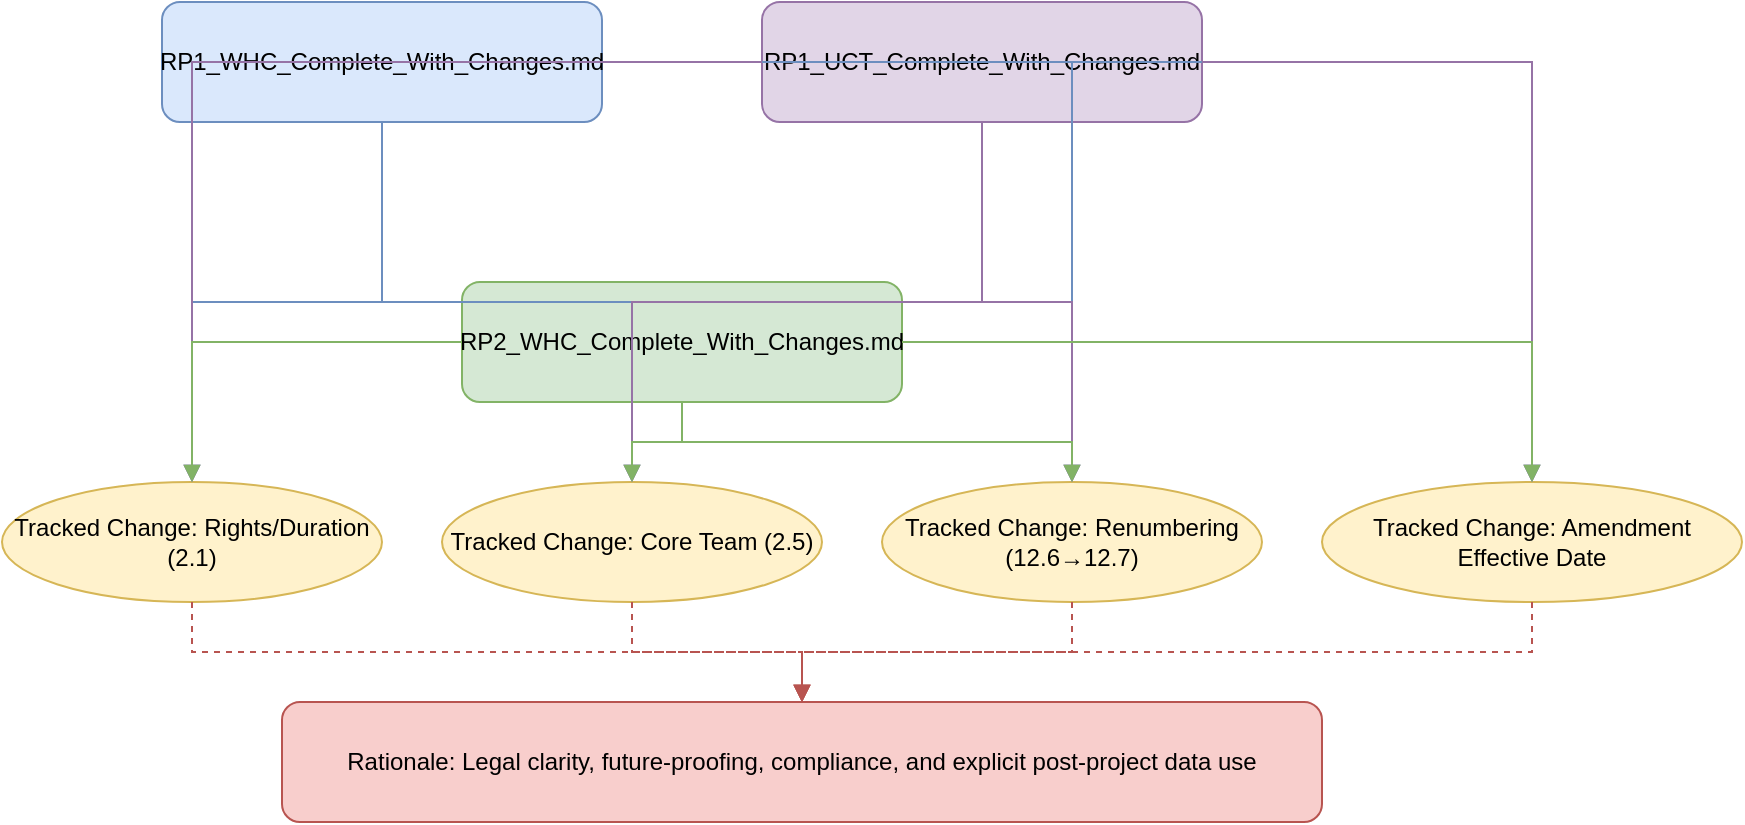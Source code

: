 <mxfile version="27.0.1" pages="2">
  <diagram id="legal-docs-amendments" name="Legal Document Amendments">
    <mxGraphModel dx="1500" dy="800" grid="1" gridSize="10" guides="1" tooltips="1" connect="1" arrows="1" fold="1" page="1" pageScale="1" pageWidth="850" pageHeight="1100" math="0" shadow="0">
      <root>
        <mxCell id="0" />
        <mxCell id="1" parent="0" />
        <!-- Document Nodes -->
        <mxCell id="2" value="RP1_WHC_Complete_With_Changes.md" style="rounded=1;whiteSpace=wrap;html=1;fillColor=#dae8fc;strokeColor=#6c8ebf;" vertex="1" parent="1">
          <mxGeometry x="120" y="80" width="220" height="60" as="geometry" />
        </mxCell>
        <mxCell id="3" value="RP1_UCT_Complete_With_Changes.md" style="rounded=1;whiteSpace=wrap;html=1;fillColor=#e1d5e7;strokeColor=#9673a6;" vertex="1" parent="1">
          <mxGeometry x="420" y="80" width="220" height="60" as="geometry" />
        </mxCell>
        <mxCell id="4" value="RP2_WHC_Complete_With_Changes.md" style="rounded=1;whiteSpace=wrap;html=1;fillColor=#d5e8d4;strokeColor=#82b366;" vertex="1" parent="1">
          <mxGeometry x="270" y="220" width="220" height="60" as="geometry" />
        </mxCell>
        <!-- Update Types -->
        <mxCell id="5" value="Tracked Change: Rights/Duration (2.1)" style="ellipse;whiteSpace=wrap;html=1;fillColor=#fff2cc;strokeColor=#d6b656;" vertex="1" parent="1">
          <mxGeometry x="40" y="320" width="190" height="60" as="geometry" />
        </mxCell>
        <mxCell id="6" value="Tracked Change: Core Team (2.5)" style="ellipse;whiteSpace=wrap;html=1;fillColor=#fff2cc;strokeColor=#d6b656;" vertex="1" parent="1">
          <mxGeometry x="260" y="320" width="190" height="60" as="geometry" />
        </mxCell>
        <mxCell id="7" value="Tracked Change: Renumbering (12.6→12.7)" style="ellipse;whiteSpace=wrap;html=1;fillColor=#fff2cc;strokeColor=#d6b656;" vertex="1" parent="1">
          <mxGeometry x="480" y="320" width="190" height="60" as="geometry" />
        </mxCell>
        <mxCell id="8" value="Tracked Change: Amendment Effective Date" style="ellipse;whiteSpace=wrap;html=1;fillColor=#fff2cc;strokeColor=#d6b656;" vertex="1" parent="1">
          <mxGeometry x="700" y="320" width="210" height="60" as="geometry" />
        </mxCell>
        <!-- Rationales -->
        <mxCell id="9" value="Rationale: Legal clarity, future-proofing, compliance, and explicit post-project data use" style="rounded=1;whiteSpace=wrap;html=1;fillColor=#f8cecc;strokeColor=#b85450;" vertex="1" parent="1">
          <mxGeometry x="180" y="430" width="520" height="60" as="geometry" />
        </mxCell>
        <!-- Edges from Docs to Updates -->
        <mxCell id="10" style="edgeStyle=orthogonalEdgeStyle;rounded=0;orthogonalLoop=1;jettySize=auto;html=1;endArrow=block;endFill=1;strokeColor=#6c8ebf;" edge="1" parent="1" source="2" target="5">
          <mxGeometry relative="1" as="geometry" />
        </mxCell>
        <mxCell id="11" style="edgeStyle=orthogonalEdgeStyle;rounded=0;orthogonalLoop=1;jettySize=auto;html=1;endArrow=block;endFill=1;strokeColor=#6c8ebf;" edge="1" parent="1" source="2" target="6">
          <mxGeometry relative="1" as="geometry" />
        </mxCell>
        <mxCell id="12" style="edgeStyle=orthogonalEdgeStyle;rounded=0;orthogonalLoop=1;jettySize=auto;html=1;endArrow=block;endFill=1;strokeColor=#6c8ebf;" edge="1" parent="1" source="2" target="7">
          <mxGeometry relative="1" as="geometry" />
        </mxCell>
        <mxCell id="13" style="edgeStyle=orthogonalEdgeStyle;rounded=0;orthogonalLoop=1;jettySize=auto;html=1;endArrow=block;endFill=1;strokeColor=#6c8ebf;" edge="1" parent="1" source="2" target="8">
          <mxGeometry relative="1" as="geometry" />
        </mxCell>
        <mxCell id="14" style="edgeStyle=orthogonalEdgeStyle;rounded=0;orthogonalLoop=1;jettySize=auto;html=1;endArrow=block;endFill=1;strokeColor=#9673a6;" edge="1" parent="1" source="3" target="5">
          <mxGeometry relative="1" as="geometry" />
        </mxCell>
        <mxCell id="15" style="edgeStyle=orthogonalEdgeStyle;rounded=0;orthogonalLoop=1;jettySize=auto;html=1;endArrow=block;endFill=1;strokeColor=#9673a6;" edge="1" parent="1" source="3" target="6">
          <mxGeometry relative="1" as="geometry" />
        </mxCell>
        <mxCell id="16" style="edgeStyle=orthogonalEdgeStyle;rounded=0;orthogonalLoop=1;jettySize=auto;html=1;endArrow=block;endFill=1;strokeColor=#9673a6;" edge="1" parent="1" source="3" target="7">
          <mxGeometry relative="1" as="geometry" />
        </mxCell>
        <mxCell id="17" style="edgeStyle=orthogonalEdgeStyle;rounded=0;orthogonalLoop=1;jettySize=auto;html=1;endArrow=block;endFill=1;strokeColor=#9673a6;" edge="1" parent="1" source="3" target="8">
          <mxGeometry relative="1" as="geometry" />
        </mxCell>
        <mxCell id="18" style="edgeStyle=orthogonalEdgeStyle;rounded=0;orthogonalLoop=1;jettySize=auto;html=1;endArrow=block;endFill=1;strokeColor=#82b366;" edge="1" parent="1" source="4" target="5">
          <mxGeometry relative="1" as="geometry" />
        </mxCell>
        <mxCell id="19" style="edgeStyle=orthogonalEdgeStyle;rounded=0;orthogonalLoop=1;jettySize=auto;html=1;endArrow=block;endFill=1;strokeColor=#82b366;" edge="1" parent="1" source="4" target="6">
          <mxGeometry relative="1" as="geometry" />
        </mxCell>
        <mxCell id="20" style="edgeStyle=orthogonalEdgeStyle;rounded=0;orthogonalLoop=1;jettySize=auto;html=1;endArrow=block;endFill=1;strokeColor=#82b366;" edge="1" parent="1" source="4" target="7">
          <mxGeometry relative="1" as="geometry" />
        </mxCell>
        <mxCell id="21" style="edgeStyle=orthogonalEdgeStyle;rounded=0;orthogonalLoop=1;jettySize=auto;html=1;endArrow=block;endFill=1;strokeColor=#82b366;" edge="1" parent="1" source="4" target="8">
          <mxGeometry relative="1" as="geometry" />
        </mxCell>
        <!-- Edges from Updates to Rationale -->
        <mxCell id="22" style="edgeStyle=orthogonalEdgeStyle;rounded=0;orthogonalLoop=1;jettySize=auto;html=1;dashed=1;endArrow=block;endFill=1;strokeColor=#b85450;" edge="1" parent="1" source="5" target="9">
          <mxGeometry relative="1" as="geometry" />
        </mxCell>
        <mxCell id="23" style="edgeStyle=orthogonalEdgeStyle;rounded=0;orthogonalLoop=1;jettySize=auto;html=1;dashed=1;endArrow=block;endFill=1;strokeColor=#b85450;" edge="1" parent="1" source="6" target="9">
          <mxGeometry relative="1" as="geometry" />
        </mxCell>
        <mxCell id="24" style="edgeStyle=orthogonalEdgeStyle;rounded=0;orthogonalLoop=1;jettySize=auto;html=1;dashed=1;endArrow=block;endFill=1;strokeColor=#b85450;" edge="1" parent="1" source="7" target="9">
          <mxGeometry relative="1" as="geometry" />
        </mxCell>
        <mxCell id="25" style="edgeStyle=orthogonalEdgeStyle;rounded=0;orthogonalLoop=1;jettySize=auto;html=1;dashed=1;endArrow=block;endFill=1;strokeColor=#b85450;" edge="1" parent="1" source="8" target="9">
          <mxGeometry relative="1" as="geometry" />
        </mxCell>
      </root>
    </mxGraphModel>
  </diagram>
  <diagram id="qc0jCQibeOfaVvD97Ycb" name="Page-2">
    <mxGraphModel dx="1218" dy="815" grid="1" gridSize="10" guides="1" tooltips="1" connect="1" arrows="1" fold="1" page="1" pageScale="1" pageWidth="1169" pageHeight="827" math="0" shadow="0">
      <root>
        <mxCell id="0" />
        <mxCell id="1" parent="0" />
        <mxCell id="jbARCLfDPxoW56LHO7_I-1" value="" style="rounded=0;whiteSpace=wrap;html=1;fillColor=#f5f5f5;strokeColor=#666666;fontColor=#333333;" vertex="1" parent="1">
          <mxGeometry x="60" y="10" width="880" height="600" as="geometry" />
        </mxCell>
        <mxCell id="jbARCLfDPxoW56LHO7_I-2" value="&lt;b&gt;RP1_Old_WHC Document&lt;/b&gt;" style="rounded=0;whiteSpace=wrap;html=1;fillColor=#e1d5e7;strokeColor=#9673a6;" vertex="1" parent="1">
          <mxGeometry x="730" y="60" width="150" height="40" as="geometry" />
        </mxCell>
        <mxCell id="jbARCLfDPxoW56LHO7_I-3" value="&lt;b&gt;Amendment Provisions&lt;/b&gt;" style="rounded=0;whiteSpace=wrap;html=1;fillColor=#dae8fc;strokeColor=#6c8ebf;" vertex="1" parent="1">
          <mxGeometry x="80" y="60" width="200" height="40" as="geometry" />
        </mxCell>
        <mxCell id="jbARCLfDPxoW56LHO7_I-4" value="&lt;b&gt;RP1_UCT Document&lt;/b&gt;" style="rounded=0;whiteSpace=wrap;html=1;fillColor=#d5e8d4;strokeColor=#82b366;" vertex="1" parent="1">
          <mxGeometry x="280" y="60" width="150" height="40" as="geometry" />
        </mxCell>
        <mxCell id="jbARCLfDPxoW56LHO7_I-5" value="&lt;b&gt;RP1_WHC Document&lt;/b&gt;" style="rounded=0;whiteSpace=wrap;html=1;fillColor=#ffe6cc;strokeColor=#d79b00;" vertex="1" parent="1">
          <mxGeometry x="430" y="60" width="150" height="40" as="geometry" />
        </mxCell>
        <mxCell id="jbARCLfDPxoW56LHO7_I-6" value="&lt;b&gt;RP2_WHC Document&lt;/b&gt;" style="rounded=0;whiteSpace=wrap;html=1;fillColor=#fff2cc;strokeColor=#d6b656;" vertex="1" parent="1">
          <mxGeometry x="580" y="60" width="150" height="40" as="geometry" />
        </mxCell>
        <mxCell id="jbARCLfDPxoW56LHO7_I-7" value="&lt;b&gt;New Definitions&lt;/b&gt;" style="rounded=1;whiteSpace=wrap;html=1;fillColor=#dae8fc;strokeColor=#6c8ebf;" vertex="1" parent="1">
          <mxGeometry x="80" y="120" width="200" height="50" as="geometry" />
        </mxCell>
        <mxCell id="jbARCLfDPxoW56LHO7_I-8" value="Definitions Section 1.x&lt;br&gt;(Azure, Cloud Migration, DAC, etc.)" style="rounded=1;whiteSpace=wrap;html=1;fillColor=#d5e8d4;strokeColor=#82b366;" vertex="1" parent="1">
          <mxGeometry x="280" y="120" width="150" height="50" as="geometry" />
        </mxCell>
        <mxCell id="jbARCLfDPxoW56LHO7_I-9" value="Definitions Section 1.x&lt;br&gt;(Azure, Cloud Migration, DAC, etc.)" style="rounded=1;whiteSpace=wrap;html=1;fillColor=#ffe6cc;strokeColor=#d79b00;" vertex="1" parent="1">
          <mxGeometry x="430" y="120" width="150" height="50" as="geometry" />
        </mxCell>
        <mxCell id="jbARCLfDPxoW56LHO7_I-10" value="Definitions Section 1.x&lt;br&gt;(Azure, Cloud Migration, DAC, etc.)" style="rounded=1;whiteSpace=wrap;html=1;fillColor=#fff2cc;strokeColor=#d6b656;" vertex="1" parent="1">
          <mxGeometry x="580" y="120" width="150" height="50" as="geometry" />
        </mxCell>
        <mxCell id="jbARCLfDPxoW56LHO7_I-11" value="Definitions Section 1.x&lt;br&gt;(Azure, Cloud Migration, DAC, etc.)" style="rounded=1;whiteSpace=wrap;html=1;fillColor=#e1d5e7;strokeColor=#9673a6;" vertex="1" parent="1">
          <mxGeometry x="730" y="120" width="150" height="50" as="geometry" />
        </mxCell>
        <mxCell id="jbARCLfDPxoW56LHO7_I-12" value="&lt;b&gt;Agreement Term Change&lt;/b&gt;" style="rounded=1;whiteSpace=wrap;html=1;fillColor=#dae8fc;strokeColor=#6c8ebf;" vertex="1" parent="1">
          <mxGeometry x="80" y="190" width="200" height="50" as="geometry" />
        </mxCell>
        <mxCell id="jbARCLfDPxoW56LHO7_I-13" value="Section 2.1&lt;br&gt;Extended for Post-Project Data Use" style="rounded=1;whiteSpace=wrap;html=1;fillColor=#d5e8d4;strokeColor=#82b366;" vertex="1" parent="1">
          <mxGeometry x="280" y="190" width="150" height="50" as="geometry" />
        </mxCell>
        <mxCell id="jbARCLfDPxoW56LHO7_I-14" value="Section 2.1&lt;br&gt;Extended for Post-Project Data Use" style="rounded=1;whiteSpace=wrap;html=1;fillColor=#ffe6cc;strokeColor=#d79b00;" vertex="1" parent="1">
          <mxGeometry x="430" y="190" width="150" height="50" as="geometry" />
        </mxCell>
        <mxCell id="jbARCLfDPxoW56LHO7_I-15" value="Section 2.1&lt;br&gt;Extended for Post-Project Data Use" style="rounded=1;whiteSpace=wrap;html=1;fillColor=#fff2cc;strokeColor=#d6b656;" vertex="1" parent="1">
          <mxGeometry x="580" y="190" width="150" height="50" as="geometry" />
        </mxCell>
        <mxCell id="jbARCLfDPxoW56LHO7_I-16" value="Section 2.1&lt;br&gt;Extended for Post-Project Data Use" style="rounded=1;whiteSpace=wrap;html=1;fillColor=#e1d5e7;strokeColor=#9673a6;" vertex="1" parent="1">
          <mxGeometry x="730" y="190" width="150" height="50" as="geometry" />
        </mxCell>
        <mxCell id="jbARCLfDPxoW56LHO7_I-17" value="&lt;b&gt;Cloud Migration Authorization&lt;/b&gt;" style="rounded=1;whiteSpace=wrap;html=1;fillColor=#dae8fc;strokeColor=#6c8ebf;" vertex="1" parent="1">
          <mxGeometry x="80" y="260" width="200" height="50" as="geometry" />
        </mxCell>
        <mxCell id="jbARCLfDPxoW56LHO7_I-18" value="Section 2.X&lt;br&gt;Azure Migration &amp;amp; Security" style="rounded=1;whiteSpace=wrap;html=1;fillColor=#d5e8d4;strokeColor=#82b366;" vertex="1" parent="1">
          <mxGeometry x="280" y="260" width="150" height="50" as="geometry" />
        </mxCell>
        <mxCell id="jbARCLfDPxoW56LHO7_I-19" value="Section 2.X&lt;br&gt;Azure Migration &amp;amp; Security" style="rounded=1;whiteSpace=wrap;html=1;fillColor=#ffe6cc;strokeColor=#d79b00;" vertex="1" parent="1">
          <mxGeometry x="430" y="260" width="150" height="50" as="geometry" />
        </mxCell>
        <mxCell id="jbARCLfDPxoW56LHO7_I-20" value="Section 2.19&lt;br&gt;Azure Migration &amp;amp; Security" style="rounded=1;whiteSpace=wrap;html=1;fillColor=#fff2cc;strokeColor=#d6b656;" vertex="1" parent="1">
          <mxGeometry x="580" y="260" width="150" height="50" as="geometry" />
        </mxCell>
        <mxCell id="jbARCLfDPxoW56LHO7_I-21" value="Section 2.19&lt;br&gt;Azure Migration &amp;amp; Security" style="rounded=1;whiteSpace=wrap;html=1;fillColor=#e1d5e7;strokeColor=#9673a6;" vertex="1" parent="1">
          <mxGeometry x="730" y="260" width="150" height="50" as="geometry" />
        </mxCell>
        <mxCell id="jbARCLfDPxoW56LHO7_I-22" value="&lt;b&gt;External Researcher Access&lt;/b&gt;" style="rounded=1;whiteSpace=wrap;html=1;fillColor=#dae8fc;strokeColor=#6c8ebf;" vertex="1" parent="1">
          <mxGeometry x="80" y="330" width="200" height="50" as="geometry" />
        </mxCell>
        <mxCell id="jbARCLfDPxoW56LHO7_I-23" value="Section 2.Y&lt;br&gt;External Access Rules" style="rounded=1;whiteSpace=wrap;html=1;fillColor=#d5e8d4;strokeColor=#82b366;" vertex="1" parent="1">
          <mxGeometry x="280" y="330" width="150" height="50" as="geometry" />
        </mxCell>
        <mxCell id="jbARCLfDPxoW56LHO7_I-24" value="Section 2.Y&lt;br&gt;External Access Rules" style="rounded=1;whiteSpace=wrap;html=1;fillColor=#ffe6cc;strokeColor=#d79b00;" vertex="1" parent="1">
          <mxGeometry x="430" y="330" width="150" height="50" as="geometry" />
        </mxCell>
        <mxCell id="jbARCLfDPxoW56LHO7_I-25" value="Section 2.20&lt;br&gt;External Access Rules" style="rounded=1;whiteSpace=wrap;html=1;fillColor=#fff2cc;strokeColor=#d6b656;" vertex="1" parent="1">
          <mxGeometry x="580" y="330" width="150" height="50" as="geometry" />
        </mxCell>
        <mxCell id="jbARCLfDPxoW56LHO7_I-26" value="Section 2.20&lt;br&gt;External Access Rules" style="rounded=1;whiteSpace=wrap;html=1;fillColor=#e1d5e7;strokeColor=#9673a6;" vertex="1" parent="1">
          <mxGeometry x="730" y="330" width="150" height="50" as="geometry" />
        </mxCell>
        <mxCell id="jbARCLfDPxoW56LHO7_I-27" value="&lt;b&gt;Post-Project Data Use&lt;/b&gt;" style="rounded=1;whiteSpace=wrap;html=1;fillColor=#dae8fc;strokeColor=#6c8ebf;" vertex="1" parent="1">
          <mxGeometry x="80" y="400" width="200" height="50" as="geometry" />
        </mxCell>
        <mxCell id="jbARCLfDPxoW56LHO7_I-28" value="Section 2.Z&lt;br&gt;Data Retention Periods" style="rounded=1;whiteSpace=wrap;html=1;fillColor=#d5e8d4;strokeColor=#82b366;" vertex="1" parent="1">
          <mxGeometry x="280" y="400" width="150" height="50" as="geometry" />
        </mxCell>
        <mxCell id="jbARCLfDPxoW56LHO7_I-29" value="Section 2.Z&lt;br&gt;Data Retention Periods" style="rounded=1;whiteSpace=wrap;html=1;fillColor=#ffe6cc;strokeColor=#d79b00;" vertex="1" parent="1">
          <mxGeometry x="430" y="400" width="150" height="50" as="geometry" />
        </mxCell>
        <mxCell id="jbARCLfDPxoW56LHO7_I-30" value="Section 2.21&lt;br&gt;Data Retention Periods" style="rounded=1;whiteSpace=wrap;html=1;fillColor=#fff2cc;strokeColor=#d6b656;" vertex="1" parent="1">
          <mxGeometry x="580" y="400" width="150" height="50" as="geometry" />
        </mxCell>
        <mxCell id="jbARCLfDPxoW56LHO7_I-31" value="Section 2.21&lt;br&gt;Data Retention Periods" style="rounded=1;whiteSpace=wrap;html=1;fillColor=#e1d5e7;strokeColor=#9673a6;" vertex="1" parent="1">
          <mxGeometry x="730" y="400" width="150" height="50" as="geometry" />
        </mxCell>
        <mxCell id="jbARCLfDPxoW56LHO7_I-32" value="&lt;b&gt;Security Provisions&lt;/b&gt;" style="rounded=1;whiteSpace=wrap;html=1;fillColor=#dae8fc;strokeColor=#6c8ebf;" vertex="1" parent="1">
          <mxGeometry x="80" y="470" width="200" height="50" as="geometry" />
        </mxCell>
        <mxCell id="jbARCLfDPxoW56LHO7_I-33" value="Section 6&lt;br&gt;Enhanced Cloud Safeguards" style="rounded=1;whiteSpace=wrap;html=1;fillColor=#d5e8d4;strokeColor=#82b366;" vertex="1" parent="1">
          <mxGeometry x="280" y="470" width="150" height="50" as="geometry" />
        </mxCell>
        <mxCell id="jbARCLfDPxoW56LHO7_I-34" value="Section 6&lt;br&gt;Enhanced Cloud Safeguards" style="rounded=1;whiteSpace=wrap;html=1;fillColor=#ffe6cc;strokeColor=#d79b00;" vertex="1" parent="1">
          <mxGeometry x="430" y="470" width="150" height="50" as="geometry" />
        </mxCell>
        <mxCell id="jbARCLfDPxoW56LHO7_I-35" value="Section 6&lt;br&gt;Enhanced Cloud Safeguards" style="rounded=1;whiteSpace=wrap;html=1;fillColor=#fff2cc;strokeColor=#d6b656;" vertex="1" parent="1">
          <mxGeometry x="580" y="470" width="150" height="50" as="geometry" />
        </mxCell>
        <mxCell id="jbARCLfDPxoW56LHO7_I-36" value="Section 6&lt;br&gt;Enhanced Cloud Safeguards" style="rounded=1;whiteSpace=wrap;html=1;fillColor=#e1d5e7;strokeColor=#9673a6;" vertex="1" parent="1">
          <mxGeometry x="730" y="470" width="150" height="50" as="geometry" />
        </mxCell>
        <mxCell id="jbARCLfDPxoW56LHO7_I-37" value="&lt;b&gt;Security Breach Provisions&lt;/b&gt;" style="rounded=1;whiteSpace=wrap;html=1;fillColor=#dae8fc;strokeColor=#6c8ebf;" vertex="1" parent="1">
          <mxGeometry x="80" y="540" width="200" height="50" as="geometry" />
        </mxCell>
        <mxCell id="jbARCLfDPxoW56LHO7_I-38" value="Section 7&lt;br&gt;Extended Notifications" style="rounded=1;whiteSpace=wrap;html=1;fillColor=#d5e8d4;strokeColor=#82b366;" vertex="1" parent="1">
          <mxGeometry x="280" y="540" width="150" height="50" as="geometry" />
        </mxCell>
        <mxCell id="jbARCLfDPxoW56LHO7_I-39" value="Section 7&lt;br&gt;Extended Notifications" style="rounded=1;whiteSpace=wrap;html=1;fillColor=#ffe6cc;strokeColor=#d79b00;" vertex="1" parent="1">
          <mxGeometry x="430" y="540" width="150" height="50" as="geometry" />
        </mxCell>
        <mxCell id="jbARCLfDPxoW56LHO7_I-40" value="Section 7&lt;br&gt;Extended Notifications" style="rounded=1;whiteSpace=wrap;html=1;fillColor=#fff2cc;strokeColor=#d6b656;" vertex="1" parent="1">
          <mxGeometry x="580" y="540" width="150" height="50" as="geometry" />
        </mxCell>
        <mxCell id="jbARCLfDPxoW56LHO7_I-41" value="Section 7&lt;br&gt;Extended Notifications with Section 12.6 Survival Clause" style="rounded=1;whiteSpace=wrap;html=1;fillColor=#e1d5e7;strokeColor=#9673a6;" vertex="1" parent="1">
          <mxGeometry x="730" y="540" width="150" height="50" as="geometry" />
        </mxCell>
        <mxCell id="jbARCLfDPxoW56LHO7_I-42" value="&lt;b&gt;LEGAL DOCUMENT AMENDMENTS&lt;/b&gt;" style="text;html=1;strokeColor=none;fillColor=none;align=center;verticalAlign=middle;whiteSpace=wrap;rounded=0;fontSize=16;" vertex="1" parent="1">
          <mxGeometry x="300" y="20" width="230" height="30" as="geometry" />
        </mxCell>
      </root>
    </mxGraphModel>
  </diagram>
</mxfile>
